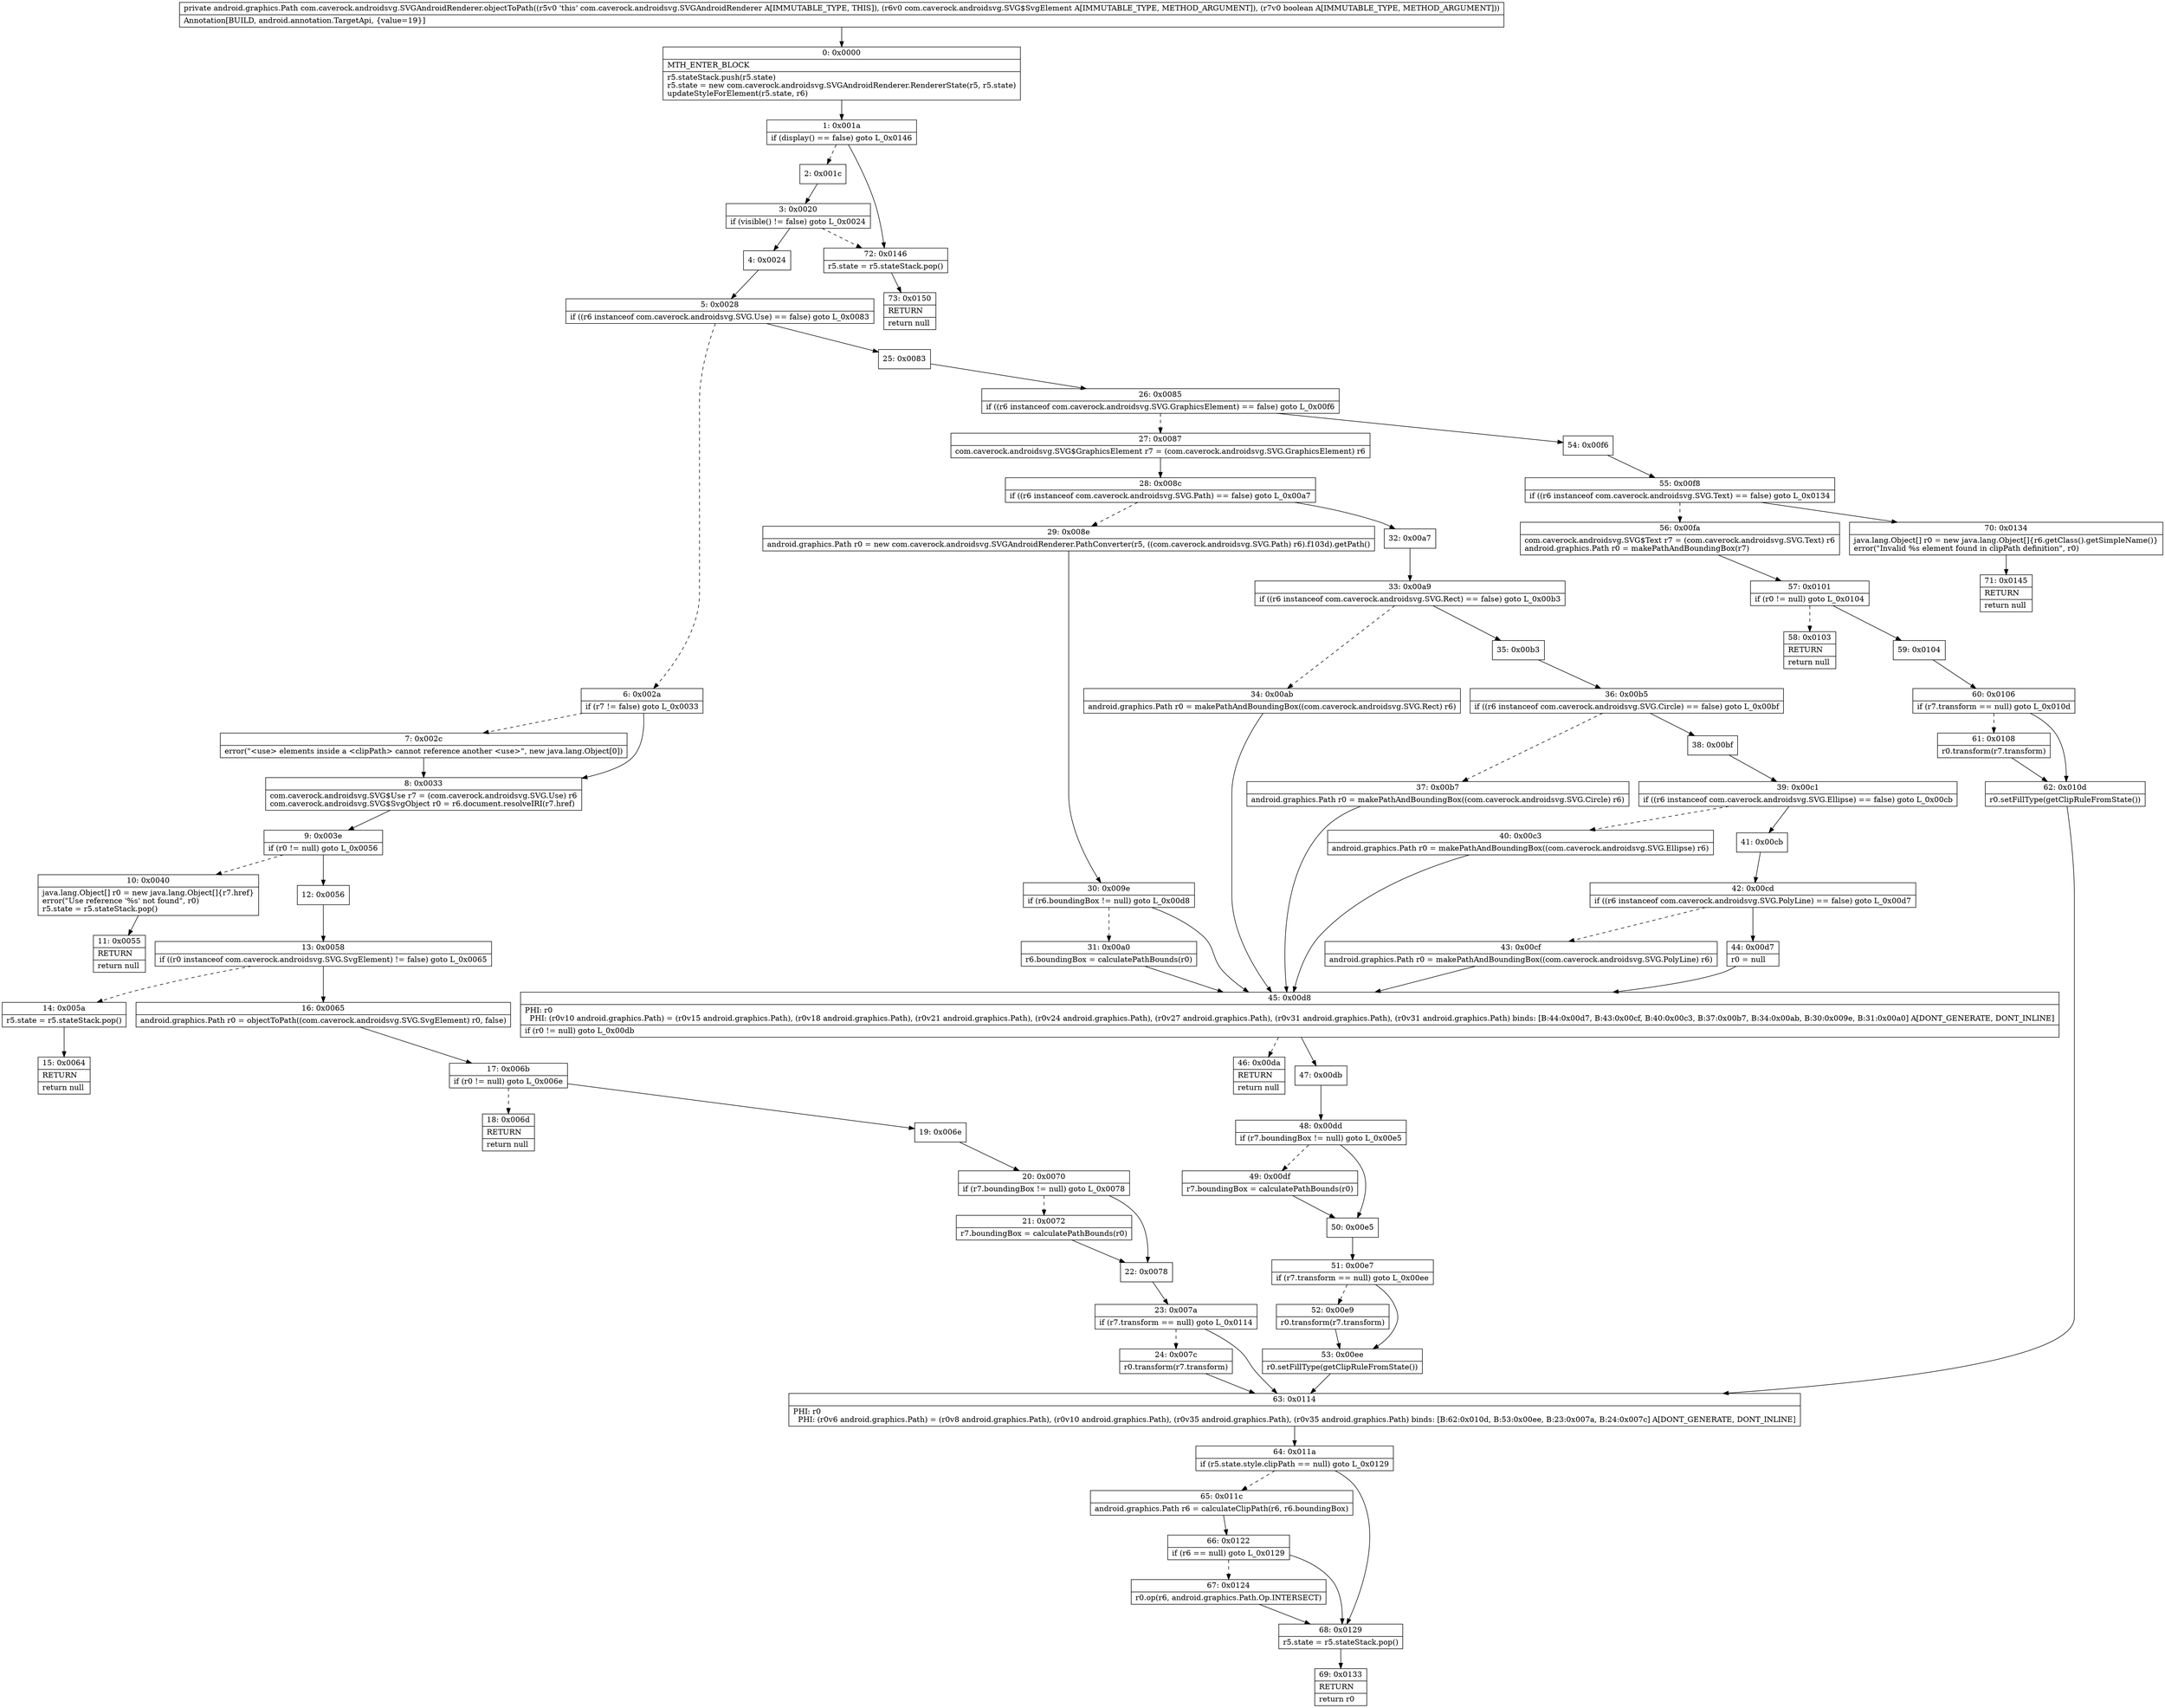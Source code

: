 digraph "CFG forcom.caverock.androidsvg.SVGAndroidRenderer.objectToPath(Lcom\/caverock\/androidsvg\/SVG$SvgElement;Z)Landroid\/graphics\/Path;" {
Node_0 [shape=record,label="{0\:\ 0x0000|MTH_ENTER_BLOCK\l|r5.stateStack.push(r5.state)\lr5.state = new com.caverock.androidsvg.SVGAndroidRenderer.RendererState(r5, r5.state)\lupdateStyleForElement(r5.state, r6)\l}"];
Node_1 [shape=record,label="{1\:\ 0x001a|if (display() == false) goto L_0x0146\l}"];
Node_2 [shape=record,label="{2\:\ 0x001c}"];
Node_3 [shape=record,label="{3\:\ 0x0020|if (visible() != false) goto L_0x0024\l}"];
Node_4 [shape=record,label="{4\:\ 0x0024}"];
Node_5 [shape=record,label="{5\:\ 0x0028|if ((r6 instanceof com.caverock.androidsvg.SVG.Use) == false) goto L_0x0083\l}"];
Node_6 [shape=record,label="{6\:\ 0x002a|if (r7 != false) goto L_0x0033\l}"];
Node_7 [shape=record,label="{7\:\ 0x002c|error(\"\<use\> elements inside a \<clipPath\> cannot reference another \<use\>\", new java.lang.Object[0])\l}"];
Node_8 [shape=record,label="{8\:\ 0x0033|com.caverock.androidsvg.SVG$Use r7 = (com.caverock.androidsvg.SVG.Use) r6\lcom.caverock.androidsvg.SVG$SvgObject r0 = r6.document.resolveIRI(r7.href)\l}"];
Node_9 [shape=record,label="{9\:\ 0x003e|if (r0 != null) goto L_0x0056\l}"];
Node_10 [shape=record,label="{10\:\ 0x0040|java.lang.Object[] r0 = new java.lang.Object[]\{r7.href\}\lerror(\"Use reference '%s' not found\", r0)\lr5.state = r5.stateStack.pop()\l}"];
Node_11 [shape=record,label="{11\:\ 0x0055|RETURN\l|return null\l}"];
Node_12 [shape=record,label="{12\:\ 0x0056}"];
Node_13 [shape=record,label="{13\:\ 0x0058|if ((r0 instanceof com.caverock.androidsvg.SVG.SvgElement) != false) goto L_0x0065\l}"];
Node_14 [shape=record,label="{14\:\ 0x005a|r5.state = r5.stateStack.pop()\l}"];
Node_15 [shape=record,label="{15\:\ 0x0064|RETURN\l|return null\l}"];
Node_16 [shape=record,label="{16\:\ 0x0065|android.graphics.Path r0 = objectToPath((com.caverock.androidsvg.SVG.SvgElement) r0, false)\l}"];
Node_17 [shape=record,label="{17\:\ 0x006b|if (r0 != null) goto L_0x006e\l}"];
Node_18 [shape=record,label="{18\:\ 0x006d|RETURN\l|return null\l}"];
Node_19 [shape=record,label="{19\:\ 0x006e}"];
Node_20 [shape=record,label="{20\:\ 0x0070|if (r7.boundingBox != null) goto L_0x0078\l}"];
Node_21 [shape=record,label="{21\:\ 0x0072|r7.boundingBox = calculatePathBounds(r0)\l}"];
Node_22 [shape=record,label="{22\:\ 0x0078}"];
Node_23 [shape=record,label="{23\:\ 0x007a|if (r7.transform == null) goto L_0x0114\l}"];
Node_24 [shape=record,label="{24\:\ 0x007c|r0.transform(r7.transform)\l}"];
Node_25 [shape=record,label="{25\:\ 0x0083}"];
Node_26 [shape=record,label="{26\:\ 0x0085|if ((r6 instanceof com.caverock.androidsvg.SVG.GraphicsElement) == false) goto L_0x00f6\l}"];
Node_27 [shape=record,label="{27\:\ 0x0087|com.caverock.androidsvg.SVG$GraphicsElement r7 = (com.caverock.androidsvg.SVG.GraphicsElement) r6\l}"];
Node_28 [shape=record,label="{28\:\ 0x008c|if ((r6 instanceof com.caverock.androidsvg.SVG.Path) == false) goto L_0x00a7\l}"];
Node_29 [shape=record,label="{29\:\ 0x008e|android.graphics.Path r0 = new com.caverock.androidsvg.SVGAndroidRenderer.PathConverter(r5, ((com.caverock.androidsvg.SVG.Path) r6).f103d).getPath()\l}"];
Node_30 [shape=record,label="{30\:\ 0x009e|if (r6.boundingBox != null) goto L_0x00d8\l}"];
Node_31 [shape=record,label="{31\:\ 0x00a0|r6.boundingBox = calculatePathBounds(r0)\l}"];
Node_32 [shape=record,label="{32\:\ 0x00a7}"];
Node_33 [shape=record,label="{33\:\ 0x00a9|if ((r6 instanceof com.caverock.androidsvg.SVG.Rect) == false) goto L_0x00b3\l}"];
Node_34 [shape=record,label="{34\:\ 0x00ab|android.graphics.Path r0 = makePathAndBoundingBox((com.caverock.androidsvg.SVG.Rect) r6)\l}"];
Node_35 [shape=record,label="{35\:\ 0x00b3}"];
Node_36 [shape=record,label="{36\:\ 0x00b5|if ((r6 instanceof com.caverock.androidsvg.SVG.Circle) == false) goto L_0x00bf\l}"];
Node_37 [shape=record,label="{37\:\ 0x00b7|android.graphics.Path r0 = makePathAndBoundingBox((com.caverock.androidsvg.SVG.Circle) r6)\l}"];
Node_38 [shape=record,label="{38\:\ 0x00bf}"];
Node_39 [shape=record,label="{39\:\ 0x00c1|if ((r6 instanceof com.caverock.androidsvg.SVG.Ellipse) == false) goto L_0x00cb\l}"];
Node_40 [shape=record,label="{40\:\ 0x00c3|android.graphics.Path r0 = makePathAndBoundingBox((com.caverock.androidsvg.SVG.Ellipse) r6)\l}"];
Node_41 [shape=record,label="{41\:\ 0x00cb}"];
Node_42 [shape=record,label="{42\:\ 0x00cd|if ((r6 instanceof com.caverock.androidsvg.SVG.PolyLine) == false) goto L_0x00d7\l}"];
Node_43 [shape=record,label="{43\:\ 0x00cf|android.graphics.Path r0 = makePathAndBoundingBox((com.caverock.androidsvg.SVG.PolyLine) r6)\l}"];
Node_44 [shape=record,label="{44\:\ 0x00d7|r0 = null\l}"];
Node_45 [shape=record,label="{45\:\ 0x00d8|PHI: r0 \l  PHI: (r0v10 android.graphics.Path) = (r0v15 android.graphics.Path), (r0v18 android.graphics.Path), (r0v21 android.graphics.Path), (r0v24 android.graphics.Path), (r0v27 android.graphics.Path), (r0v31 android.graphics.Path), (r0v31 android.graphics.Path) binds: [B:44:0x00d7, B:43:0x00cf, B:40:0x00c3, B:37:0x00b7, B:34:0x00ab, B:30:0x009e, B:31:0x00a0] A[DONT_GENERATE, DONT_INLINE]\l|if (r0 != null) goto L_0x00db\l}"];
Node_46 [shape=record,label="{46\:\ 0x00da|RETURN\l|return null\l}"];
Node_47 [shape=record,label="{47\:\ 0x00db}"];
Node_48 [shape=record,label="{48\:\ 0x00dd|if (r7.boundingBox != null) goto L_0x00e5\l}"];
Node_49 [shape=record,label="{49\:\ 0x00df|r7.boundingBox = calculatePathBounds(r0)\l}"];
Node_50 [shape=record,label="{50\:\ 0x00e5}"];
Node_51 [shape=record,label="{51\:\ 0x00e7|if (r7.transform == null) goto L_0x00ee\l}"];
Node_52 [shape=record,label="{52\:\ 0x00e9|r0.transform(r7.transform)\l}"];
Node_53 [shape=record,label="{53\:\ 0x00ee|r0.setFillType(getClipRuleFromState())\l}"];
Node_54 [shape=record,label="{54\:\ 0x00f6}"];
Node_55 [shape=record,label="{55\:\ 0x00f8|if ((r6 instanceof com.caverock.androidsvg.SVG.Text) == false) goto L_0x0134\l}"];
Node_56 [shape=record,label="{56\:\ 0x00fa|com.caverock.androidsvg.SVG$Text r7 = (com.caverock.androidsvg.SVG.Text) r6\landroid.graphics.Path r0 = makePathAndBoundingBox(r7)\l}"];
Node_57 [shape=record,label="{57\:\ 0x0101|if (r0 != null) goto L_0x0104\l}"];
Node_58 [shape=record,label="{58\:\ 0x0103|RETURN\l|return null\l}"];
Node_59 [shape=record,label="{59\:\ 0x0104}"];
Node_60 [shape=record,label="{60\:\ 0x0106|if (r7.transform == null) goto L_0x010d\l}"];
Node_61 [shape=record,label="{61\:\ 0x0108|r0.transform(r7.transform)\l}"];
Node_62 [shape=record,label="{62\:\ 0x010d|r0.setFillType(getClipRuleFromState())\l}"];
Node_63 [shape=record,label="{63\:\ 0x0114|PHI: r0 \l  PHI: (r0v6 android.graphics.Path) = (r0v8 android.graphics.Path), (r0v10 android.graphics.Path), (r0v35 android.graphics.Path), (r0v35 android.graphics.Path) binds: [B:62:0x010d, B:53:0x00ee, B:23:0x007a, B:24:0x007c] A[DONT_GENERATE, DONT_INLINE]\l}"];
Node_64 [shape=record,label="{64\:\ 0x011a|if (r5.state.style.clipPath == null) goto L_0x0129\l}"];
Node_65 [shape=record,label="{65\:\ 0x011c|android.graphics.Path r6 = calculateClipPath(r6, r6.boundingBox)\l}"];
Node_66 [shape=record,label="{66\:\ 0x0122|if (r6 == null) goto L_0x0129\l}"];
Node_67 [shape=record,label="{67\:\ 0x0124|r0.op(r6, android.graphics.Path.Op.INTERSECT)\l}"];
Node_68 [shape=record,label="{68\:\ 0x0129|r5.state = r5.stateStack.pop()\l}"];
Node_69 [shape=record,label="{69\:\ 0x0133|RETURN\l|return r0\l}"];
Node_70 [shape=record,label="{70\:\ 0x0134|java.lang.Object[] r0 = new java.lang.Object[]\{r6.getClass().getSimpleName()\}\lerror(\"Invalid %s element found in clipPath definition\", r0)\l}"];
Node_71 [shape=record,label="{71\:\ 0x0145|RETURN\l|return null\l}"];
Node_72 [shape=record,label="{72\:\ 0x0146|r5.state = r5.stateStack.pop()\l}"];
Node_73 [shape=record,label="{73\:\ 0x0150|RETURN\l|return null\l}"];
MethodNode[shape=record,label="{private android.graphics.Path com.caverock.androidsvg.SVGAndroidRenderer.objectToPath((r5v0 'this' com.caverock.androidsvg.SVGAndroidRenderer A[IMMUTABLE_TYPE, THIS]), (r6v0 com.caverock.androidsvg.SVG$SvgElement A[IMMUTABLE_TYPE, METHOD_ARGUMENT]), (r7v0 boolean A[IMMUTABLE_TYPE, METHOD_ARGUMENT]))  | Annotation[BUILD, android.annotation.TargetApi, \{value=19\}]\l}"];
MethodNode -> Node_0;
Node_0 -> Node_1;
Node_1 -> Node_2[style=dashed];
Node_1 -> Node_72;
Node_2 -> Node_3;
Node_3 -> Node_4;
Node_3 -> Node_72[style=dashed];
Node_4 -> Node_5;
Node_5 -> Node_6[style=dashed];
Node_5 -> Node_25;
Node_6 -> Node_7[style=dashed];
Node_6 -> Node_8;
Node_7 -> Node_8;
Node_8 -> Node_9;
Node_9 -> Node_10[style=dashed];
Node_9 -> Node_12;
Node_10 -> Node_11;
Node_12 -> Node_13;
Node_13 -> Node_14[style=dashed];
Node_13 -> Node_16;
Node_14 -> Node_15;
Node_16 -> Node_17;
Node_17 -> Node_18[style=dashed];
Node_17 -> Node_19;
Node_19 -> Node_20;
Node_20 -> Node_21[style=dashed];
Node_20 -> Node_22;
Node_21 -> Node_22;
Node_22 -> Node_23;
Node_23 -> Node_24[style=dashed];
Node_23 -> Node_63;
Node_24 -> Node_63;
Node_25 -> Node_26;
Node_26 -> Node_27[style=dashed];
Node_26 -> Node_54;
Node_27 -> Node_28;
Node_28 -> Node_29[style=dashed];
Node_28 -> Node_32;
Node_29 -> Node_30;
Node_30 -> Node_31[style=dashed];
Node_30 -> Node_45;
Node_31 -> Node_45;
Node_32 -> Node_33;
Node_33 -> Node_34[style=dashed];
Node_33 -> Node_35;
Node_34 -> Node_45;
Node_35 -> Node_36;
Node_36 -> Node_37[style=dashed];
Node_36 -> Node_38;
Node_37 -> Node_45;
Node_38 -> Node_39;
Node_39 -> Node_40[style=dashed];
Node_39 -> Node_41;
Node_40 -> Node_45;
Node_41 -> Node_42;
Node_42 -> Node_43[style=dashed];
Node_42 -> Node_44;
Node_43 -> Node_45;
Node_44 -> Node_45;
Node_45 -> Node_46[style=dashed];
Node_45 -> Node_47;
Node_47 -> Node_48;
Node_48 -> Node_49[style=dashed];
Node_48 -> Node_50;
Node_49 -> Node_50;
Node_50 -> Node_51;
Node_51 -> Node_52[style=dashed];
Node_51 -> Node_53;
Node_52 -> Node_53;
Node_53 -> Node_63;
Node_54 -> Node_55;
Node_55 -> Node_56[style=dashed];
Node_55 -> Node_70;
Node_56 -> Node_57;
Node_57 -> Node_58[style=dashed];
Node_57 -> Node_59;
Node_59 -> Node_60;
Node_60 -> Node_61[style=dashed];
Node_60 -> Node_62;
Node_61 -> Node_62;
Node_62 -> Node_63;
Node_63 -> Node_64;
Node_64 -> Node_65[style=dashed];
Node_64 -> Node_68;
Node_65 -> Node_66;
Node_66 -> Node_67[style=dashed];
Node_66 -> Node_68;
Node_67 -> Node_68;
Node_68 -> Node_69;
Node_70 -> Node_71;
Node_72 -> Node_73;
}


